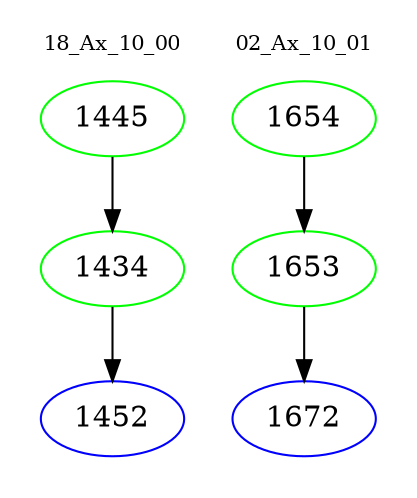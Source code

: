 digraph{
subgraph cluster_0 {
color = white
label = "18_Ax_10_00";
fontsize=10;
T0_1445 [label="1445", color="green"]
T0_1445 -> T0_1434 [color="black"]
T0_1434 [label="1434", color="green"]
T0_1434 -> T0_1452 [color="black"]
T0_1452 [label="1452", color="blue"]
}
subgraph cluster_1 {
color = white
label = "02_Ax_10_01";
fontsize=10;
T1_1654 [label="1654", color="green"]
T1_1654 -> T1_1653 [color="black"]
T1_1653 [label="1653", color="green"]
T1_1653 -> T1_1672 [color="black"]
T1_1672 [label="1672", color="blue"]
}
}
